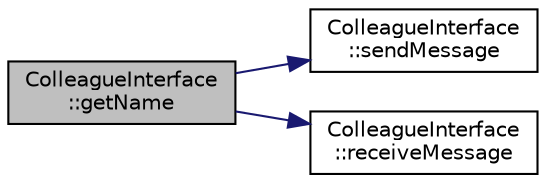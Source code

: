 digraph "ColleagueInterface::getName"
{
  edge [fontname="Helvetica",fontsize="10",labelfontname="Helvetica",labelfontsize="10"];
  node [fontname="Helvetica",fontsize="10",shape=record];
  rankdir="LR";
  Node1 [label="ColleagueInterface\l::getName",height=0.2,width=0.4,color="black", fillcolor="grey75", style="filled", fontcolor="black"];
  Node1 -> Node2 [color="midnightblue",fontsize="10",style="solid",fontname="Helvetica"];
  Node2 [label="ColleagueInterface\l::sendMessage",height=0.2,width=0.4,color="black", fillcolor="white", style="filled",URL="$classColleagueInterface.html#a1b86fdff9280809073590a466280fd06"];
  Node1 -> Node3 [color="midnightblue",fontsize="10",style="solid",fontname="Helvetica"];
  Node3 [label="ColleagueInterface\l::receiveMessage",height=0.2,width=0.4,color="black", fillcolor="white", style="filled",URL="$classColleagueInterface.html#ad54da6a768fff80244b2f81af95cdbc1"];
}
